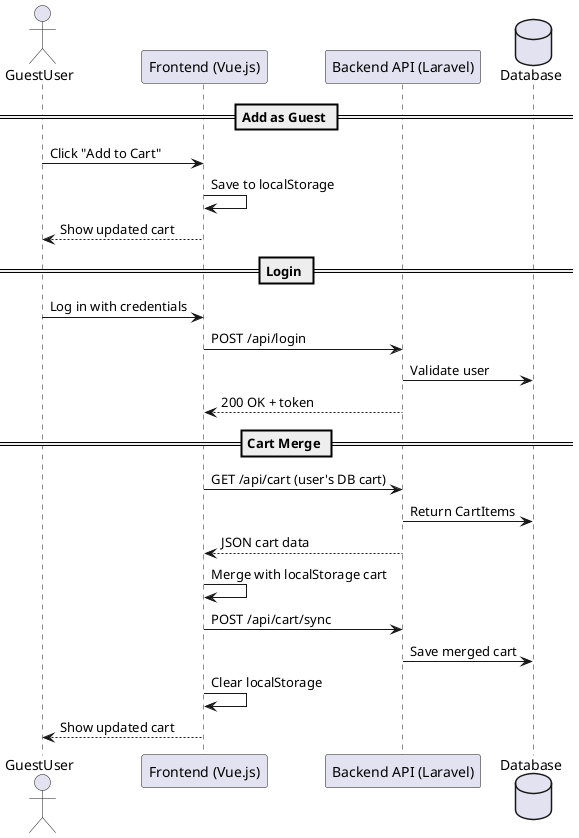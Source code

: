 @startuml
actor GuestUser
participant "Frontend (Vue.js)" as FE
participant "Backend API (Laravel)" as BE
database Database

== Add as Guest ==
GuestUser -> FE: Click "Add to Cart"
FE -> FE: Save to localStorage
FE --> GuestUser: Show updated cart

== Login ==
GuestUser -> FE: Log in with credentials
FE -> BE: POST /api/login
BE -> Database: Validate user
BE --> FE: 200 OK + token

== Cart Merge ==
FE -> BE: GET /api/cart (user's DB cart)
BE -> Database: Return CartItems
BE --> FE: JSON cart data

FE -> FE: Merge with localStorage cart
FE -> BE: POST /api/cart/sync
BE -> Database: Save merged cart
FE -> FE: Clear localStorage
FE --> GuestUser: Show updated cart
@enduml